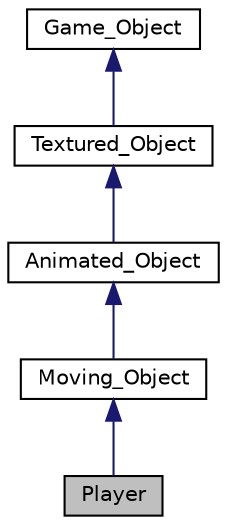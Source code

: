 digraph "Player"
{
 // LATEX_PDF_SIZE
  edge [fontname="Helvetica",fontsize="10",labelfontname="Helvetica",labelfontsize="10"];
  node [fontname="Helvetica",fontsize="10",shape=record];
  Node1 [label="Player",height=0.2,width=0.4,color="black", fillcolor="grey75", style="filled", fontcolor="black",tooltip=" "];
  Node2 -> Node1 [dir="back",color="midnightblue",fontsize="10",style="solid",fontname="Helvetica"];
  Node2 [label="Moving_Object",height=0.2,width=0.4,color="black", fillcolor="white", style="filled",URL="$classMoving__Object.html",tooltip=" "];
  Node3 -> Node2 [dir="back",color="midnightblue",fontsize="10",style="solid",fontname="Helvetica"];
  Node3 [label="Animated_Object",height=0.2,width=0.4,color="black", fillcolor="white", style="filled",URL="$classAnimated__Object.html",tooltip=" "];
  Node4 -> Node3 [dir="back",color="midnightblue",fontsize="10",style="solid",fontname="Helvetica"];
  Node4 [label="Textured_Object",height=0.2,width=0.4,color="black", fillcolor="white", style="filled",URL="$classTextured__Object.html",tooltip=" "];
  Node5 -> Node4 [dir="back",color="midnightblue",fontsize="10",style="solid",fontname="Helvetica"];
  Node5 [label="Game_Object",height=0.2,width=0.4,color="black", fillcolor="white", style="filled",URL="$classGame__Object.html",tooltip=" "];
}
